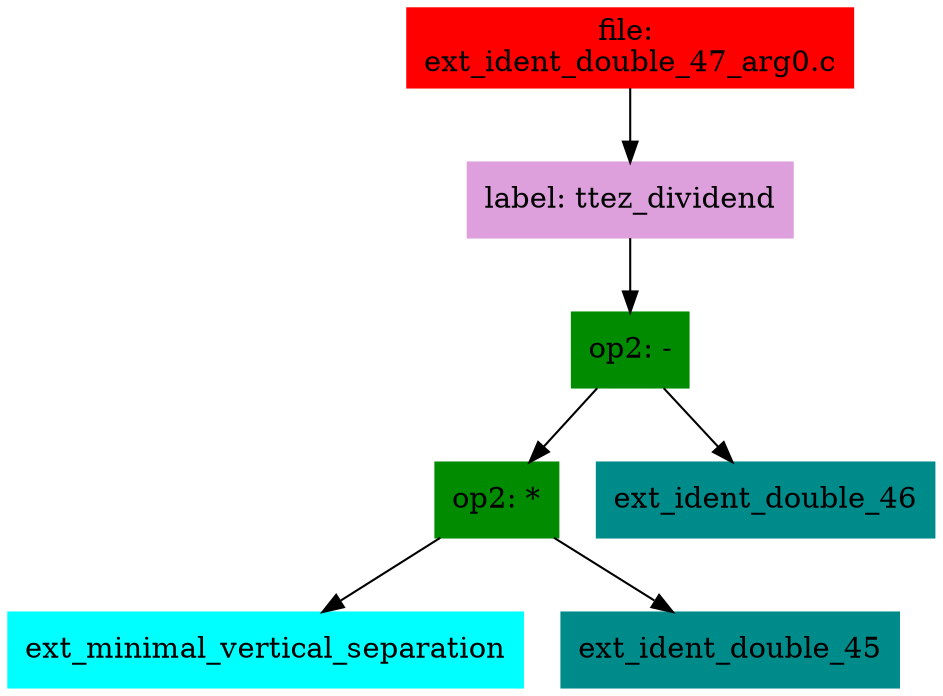 digraph G {
node [shape=box]

0 [label="file: 
ext_ident_double_47_arg0.c",color=red, style=filled]
1 [label="label: ttez_dividend",color=plum, style=filled]
0 -> 1
2 [label="op2: -",color=green4, style=filled]
1 -> 2
3 [label="op2: *",color=green4, style=filled]
2 -> 3
4 [label="ext_minimal_vertical_separation",color=cyan1, style=filled]
3 -> 4
5 [label="ext_ident_double_45",color=cyan4, style=filled]
3 -> 5
11 [label="ext_ident_double_46",color=cyan4, style=filled]
2 -> 11


}

